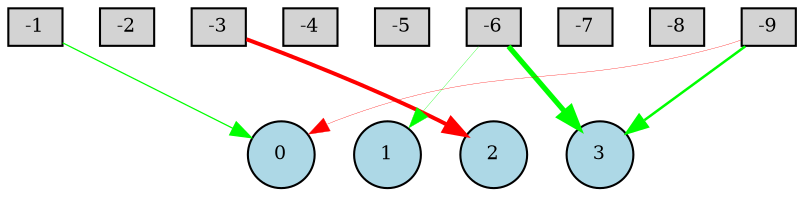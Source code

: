 digraph {
	node [fontsize=9 height=0.2 shape=circle width=0.2]
	subgraph inputs {
		node [shape=box style=filled]
		rank=source
		-1 [fillcolor=lightgray]
		-2 [fillcolor=lightgray]
		-1 -> -2 [style=invis]
		-3 [fillcolor=lightgray]
		-2 -> -3 [style=invis]
		-4 [fillcolor=lightgray]
		-3 -> -4 [style=invis]
		-5 [fillcolor=lightgray]
		-4 -> -5 [style=invis]
		-6 [fillcolor=lightgray]
		-5 -> -6 [style=invis]
		-7 [fillcolor=lightgray]
		-6 -> -7 [style=invis]
		-8 [fillcolor=lightgray]
		-7 -> -8 [style=invis]
		-9 [fillcolor=lightgray]
		-8 -> -9 [style=invis]
	}
	subgraph outputs {
		node [style=filled]
		rank=sink
		0 [fillcolor=lightblue fontsize=9 height=0.2 shape=circle width=0.2]
		1 [fillcolor=lightblue fontsize=9 height=0.2 shape=circle width=0.2]
		0 -> 1 [style=invis]
		2 [fillcolor=lightblue fontsize=9 height=0.2 shape=circle width=0.2]
		1 -> 2 [style=invis]
		3 [fillcolor=lightblue fontsize=9 height=0.2 shape=circle width=0.2]
		2 -> 3 [style=invis]
	}
	-3 -> 2 [color=red penwidth=1.9119356617584875 style=solid]
	-6 -> 3 [color=green penwidth=2.5074586451313734 style=solid]
	-6 -> 1 [color=green penwidth=0.15262465605626568 style=solid]
	-9 -> 3 [color=green penwidth=1.2024542622780996 style=solid]
	-9 -> 0 [color=red penwidth=0.1593612849419424 style=solid]
	-1 -> 0 [color=green penwidth=0.5941740093832073 style=solid]
}
